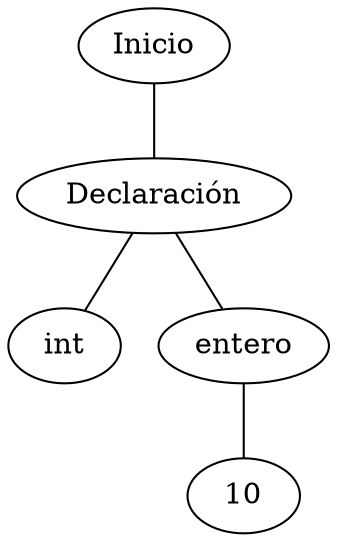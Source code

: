 graph {
	1 [label=int]
	2 [label=10]
	3 [label=entero]
	3 -- 2
	4 [label="Declaración"]
	4 -- 1
	4 -- 3
	5 [label=Inicio]
	5 -- 4
}
